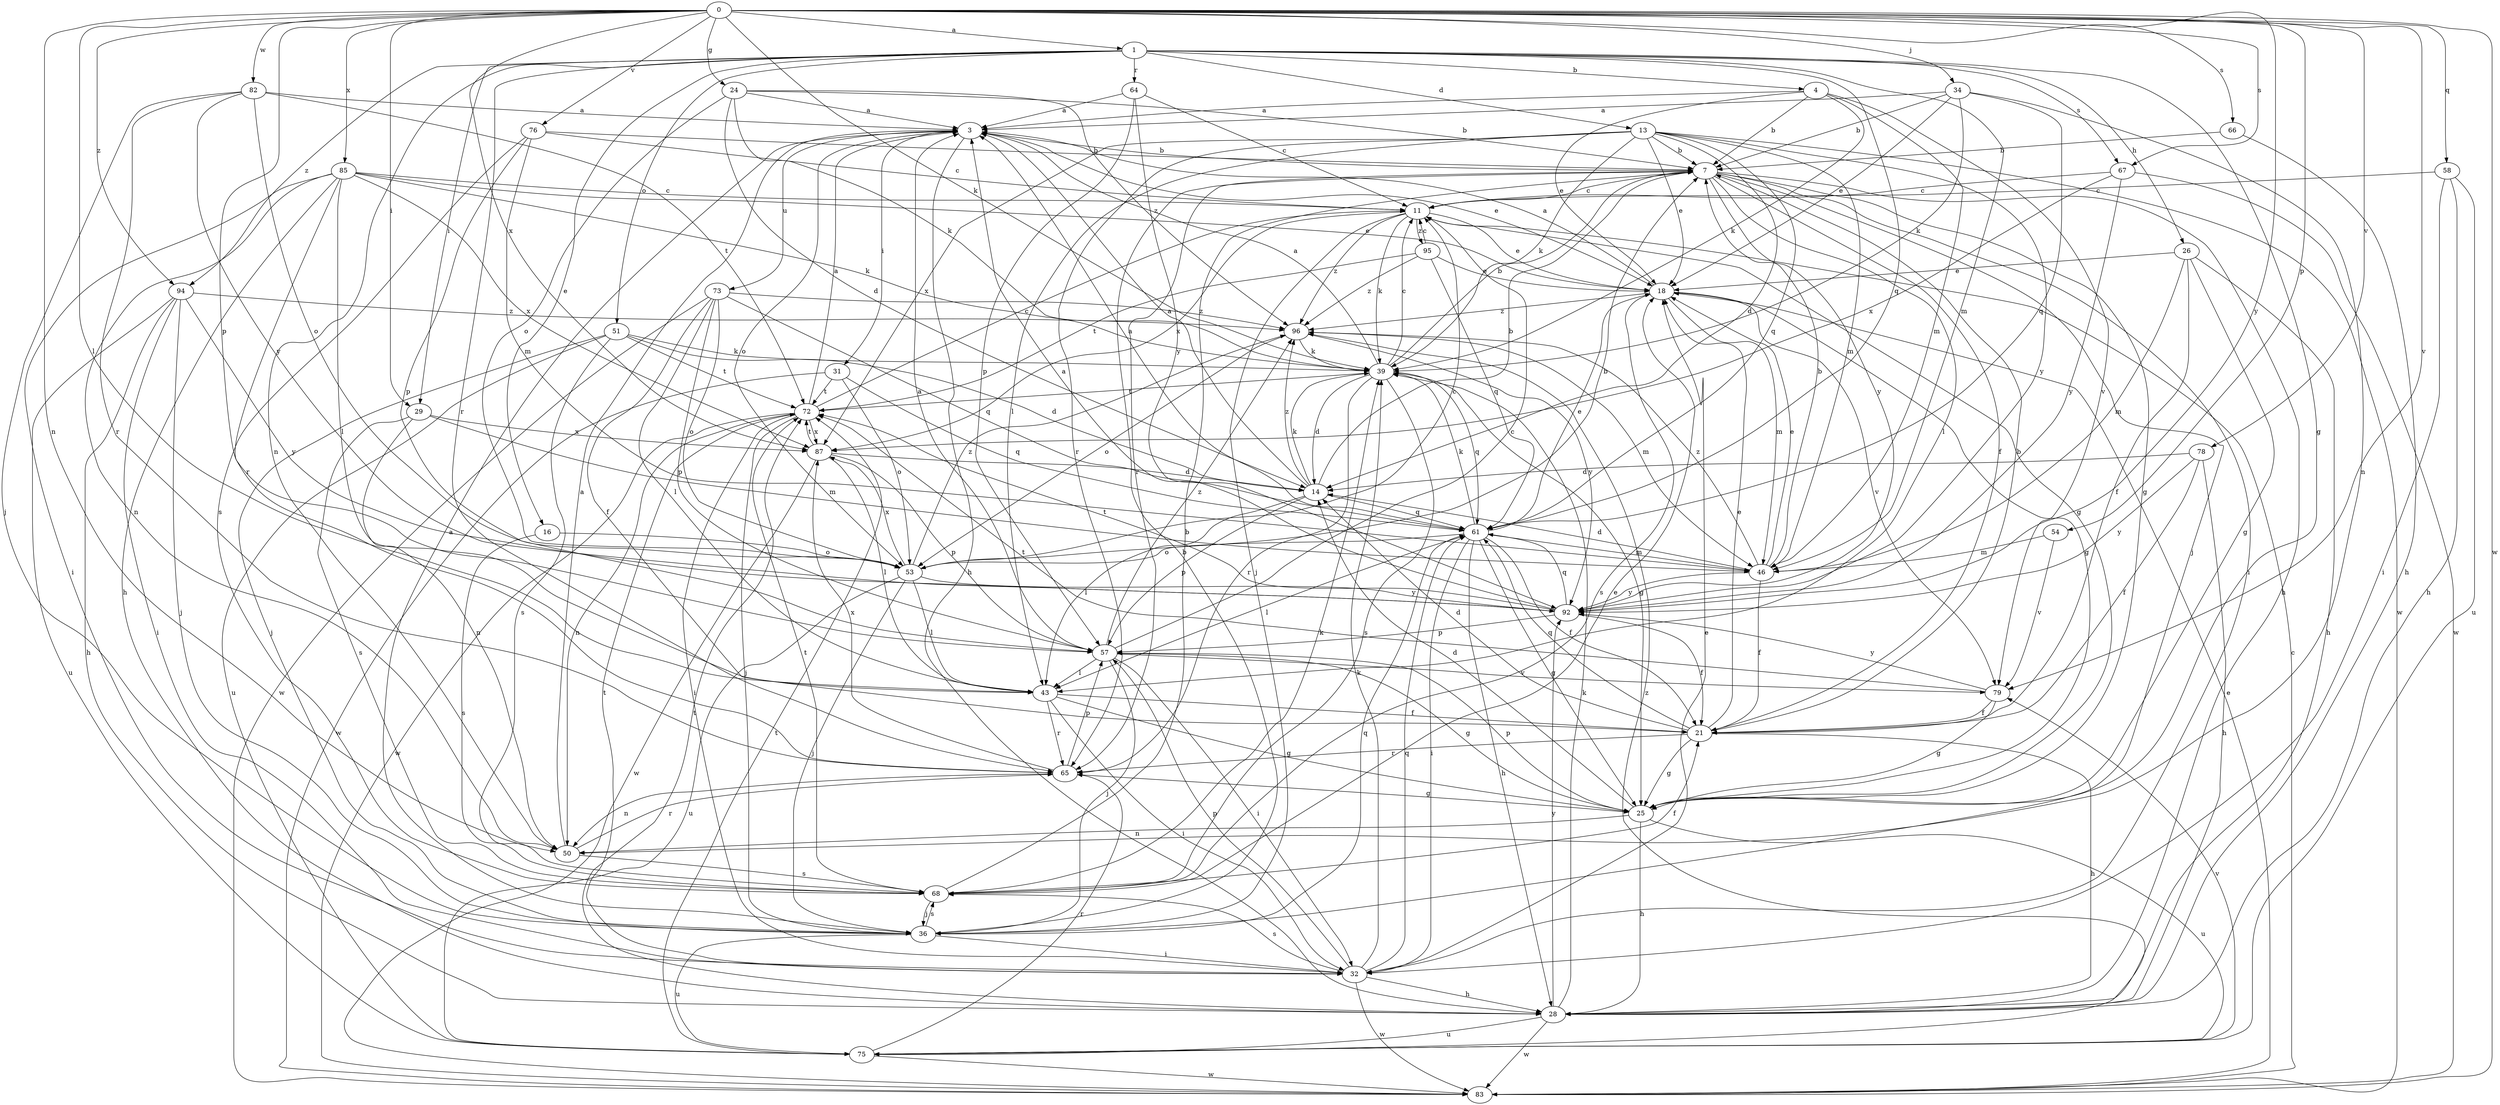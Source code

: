 strict digraph  {
0;
1;
3;
4;
7;
11;
13;
14;
16;
18;
21;
24;
25;
26;
28;
29;
31;
32;
34;
36;
39;
43;
46;
50;
51;
53;
54;
57;
58;
61;
64;
65;
66;
67;
68;
72;
73;
75;
76;
78;
79;
82;
83;
85;
87;
92;
94;
95;
96;
0 -> 1  [label=a];
0 -> 24  [label=g];
0 -> 29  [label=i];
0 -> 34  [label=j];
0 -> 39  [label=k];
0 -> 43  [label=l];
0 -> 50  [label=n];
0 -> 54  [label=p];
0 -> 57  [label=p];
0 -> 58  [label=q];
0 -> 66  [label=s];
0 -> 67  [label=s];
0 -> 76  [label=v];
0 -> 78  [label=v];
0 -> 79  [label=v];
0 -> 82  [label=w];
0 -> 83  [label=w];
0 -> 85  [label=x];
0 -> 87  [label=x];
0 -> 92  [label=y];
0 -> 94  [label=z];
1 -> 4  [label=b];
1 -> 13  [label=d];
1 -> 16  [label=e];
1 -> 25  [label=g];
1 -> 26  [label=h];
1 -> 29  [label=i];
1 -> 46  [label=m];
1 -> 50  [label=n];
1 -> 51  [label=o];
1 -> 61  [label=q];
1 -> 64  [label=r];
1 -> 65  [label=r];
1 -> 67  [label=s];
1 -> 94  [label=z];
3 -> 7  [label=b];
3 -> 18  [label=e];
3 -> 28  [label=h];
3 -> 31  [label=i];
3 -> 53  [label=o];
3 -> 73  [label=u];
4 -> 3  [label=a];
4 -> 7  [label=b];
4 -> 18  [label=e];
4 -> 39  [label=k];
4 -> 46  [label=m];
4 -> 79  [label=v];
7 -> 11  [label=c];
7 -> 21  [label=f];
7 -> 25  [label=g];
7 -> 28  [label=h];
7 -> 32  [label=i];
7 -> 36  [label=j];
7 -> 43  [label=l];
7 -> 65  [label=r];
7 -> 92  [label=y];
11 -> 18  [label=e];
11 -> 25  [label=g];
11 -> 36  [label=j];
11 -> 39  [label=k];
11 -> 87  [label=x];
11 -> 95  [label=z];
11 -> 96  [label=z];
13 -> 7  [label=b];
13 -> 14  [label=d];
13 -> 18  [label=e];
13 -> 39  [label=k];
13 -> 43  [label=l];
13 -> 46  [label=m];
13 -> 61  [label=q];
13 -> 65  [label=r];
13 -> 83  [label=w];
13 -> 87  [label=x];
13 -> 92  [label=y];
14 -> 3  [label=a];
14 -> 7  [label=b];
14 -> 39  [label=k];
14 -> 43  [label=l];
14 -> 57  [label=p];
14 -> 61  [label=q];
14 -> 96  [label=z];
16 -> 53  [label=o];
16 -> 68  [label=s];
18 -> 3  [label=a];
18 -> 25  [label=g];
18 -> 46  [label=m];
18 -> 68  [label=s];
18 -> 79  [label=v];
18 -> 96  [label=z];
21 -> 7  [label=b];
21 -> 14  [label=d];
21 -> 18  [label=e];
21 -> 25  [label=g];
21 -> 28  [label=h];
21 -> 61  [label=q];
21 -> 65  [label=r];
24 -> 3  [label=a];
24 -> 7  [label=b];
24 -> 14  [label=d];
24 -> 39  [label=k];
24 -> 53  [label=o];
24 -> 96  [label=z];
25 -> 14  [label=d];
25 -> 28  [label=h];
25 -> 50  [label=n];
25 -> 57  [label=p];
25 -> 75  [label=u];
26 -> 18  [label=e];
26 -> 21  [label=f];
26 -> 25  [label=g];
26 -> 28  [label=h];
26 -> 46  [label=m];
28 -> 39  [label=k];
28 -> 72  [label=t];
28 -> 75  [label=u];
28 -> 83  [label=w];
28 -> 92  [label=y];
29 -> 46  [label=m];
29 -> 50  [label=n];
29 -> 68  [label=s];
29 -> 87  [label=x];
31 -> 53  [label=o];
31 -> 61  [label=q];
31 -> 72  [label=t];
31 -> 83  [label=w];
32 -> 18  [label=e];
32 -> 28  [label=h];
32 -> 39  [label=k];
32 -> 57  [label=p];
32 -> 61  [label=q];
32 -> 68  [label=s];
32 -> 72  [label=t];
32 -> 83  [label=w];
34 -> 3  [label=a];
34 -> 7  [label=b];
34 -> 18  [label=e];
34 -> 39  [label=k];
34 -> 50  [label=n];
34 -> 61  [label=q];
36 -> 3  [label=a];
36 -> 7  [label=b];
36 -> 32  [label=i];
36 -> 61  [label=q];
36 -> 68  [label=s];
36 -> 75  [label=u];
39 -> 3  [label=a];
39 -> 7  [label=b];
39 -> 11  [label=c];
39 -> 14  [label=d];
39 -> 25  [label=g];
39 -> 61  [label=q];
39 -> 65  [label=r];
39 -> 68  [label=s];
39 -> 72  [label=t];
43 -> 21  [label=f];
43 -> 25  [label=g];
43 -> 32  [label=i];
43 -> 65  [label=r];
46 -> 7  [label=b];
46 -> 14  [label=d];
46 -> 18  [label=e];
46 -> 21  [label=f];
46 -> 92  [label=y];
46 -> 96  [label=z];
50 -> 3  [label=a];
50 -> 65  [label=r];
50 -> 68  [label=s];
51 -> 14  [label=d];
51 -> 36  [label=j];
51 -> 39  [label=k];
51 -> 68  [label=s];
51 -> 72  [label=t];
51 -> 75  [label=u];
53 -> 7  [label=b];
53 -> 11  [label=c];
53 -> 36  [label=j];
53 -> 43  [label=l];
53 -> 75  [label=u];
53 -> 87  [label=x];
53 -> 92  [label=y];
53 -> 96  [label=z];
54 -> 46  [label=m];
54 -> 79  [label=v];
57 -> 3  [label=a];
57 -> 11  [label=c];
57 -> 25  [label=g];
57 -> 32  [label=i];
57 -> 36  [label=j];
57 -> 43  [label=l];
57 -> 79  [label=v];
57 -> 96  [label=z];
58 -> 11  [label=c];
58 -> 28  [label=h];
58 -> 32  [label=i];
58 -> 75  [label=u];
61 -> 3  [label=a];
61 -> 18  [label=e];
61 -> 21  [label=f];
61 -> 25  [label=g];
61 -> 28  [label=h];
61 -> 32  [label=i];
61 -> 39  [label=k];
61 -> 43  [label=l];
61 -> 46  [label=m];
61 -> 53  [label=o];
64 -> 3  [label=a];
64 -> 11  [label=c];
64 -> 57  [label=p];
64 -> 92  [label=y];
65 -> 25  [label=g];
65 -> 50  [label=n];
65 -> 57  [label=p];
65 -> 87  [label=x];
66 -> 7  [label=b];
66 -> 28  [label=h];
67 -> 11  [label=c];
67 -> 83  [label=w];
67 -> 87  [label=x];
67 -> 92  [label=y];
68 -> 7  [label=b];
68 -> 18  [label=e];
68 -> 21  [label=f];
68 -> 36  [label=j];
68 -> 39  [label=k];
68 -> 72  [label=t];
72 -> 3  [label=a];
72 -> 11  [label=c];
72 -> 32  [label=i];
72 -> 36  [label=j];
72 -> 50  [label=n];
72 -> 83  [label=w];
72 -> 87  [label=x];
73 -> 21  [label=f];
73 -> 43  [label=l];
73 -> 53  [label=o];
73 -> 57  [label=p];
73 -> 61  [label=q];
73 -> 83  [label=w];
73 -> 96  [label=z];
75 -> 65  [label=r];
75 -> 72  [label=t];
75 -> 79  [label=v];
75 -> 83  [label=w];
75 -> 96  [label=z];
76 -> 7  [label=b];
76 -> 11  [label=c];
76 -> 46  [label=m];
76 -> 57  [label=p];
76 -> 68  [label=s];
78 -> 14  [label=d];
78 -> 21  [label=f];
78 -> 28  [label=h];
78 -> 92  [label=y];
79 -> 21  [label=f];
79 -> 25  [label=g];
79 -> 72  [label=t];
79 -> 92  [label=y];
82 -> 3  [label=a];
82 -> 36  [label=j];
82 -> 53  [label=o];
82 -> 65  [label=r];
82 -> 72  [label=t];
82 -> 92  [label=y];
83 -> 11  [label=c];
83 -> 18  [label=e];
85 -> 11  [label=c];
85 -> 18  [label=e];
85 -> 28  [label=h];
85 -> 32  [label=i];
85 -> 39  [label=k];
85 -> 43  [label=l];
85 -> 50  [label=n];
85 -> 65  [label=r];
85 -> 87  [label=x];
87 -> 14  [label=d];
87 -> 43  [label=l];
87 -> 57  [label=p];
87 -> 72  [label=t];
87 -> 83  [label=w];
92 -> 3  [label=a];
92 -> 21  [label=f];
92 -> 57  [label=p];
92 -> 61  [label=q];
92 -> 72  [label=t];
94 -> 28  [label=h];
94 -> 32  [label=i];
94 -> 36  [label=j];
94 -> 75  [label=u];
94 -> 92  [label=y];
94 -> 96  [label=z];
95 -> 11  [label=c];
95 -> 18  [label=e];
95 -> 61  [label=q];
95 -> 72  [label=t];
95 -> 96  [label=z];
96 -> 39  [label=k];
96 -> 46  [label=m];
96 -> 53  [label=o];
96 -> 92  [label=y];
}
